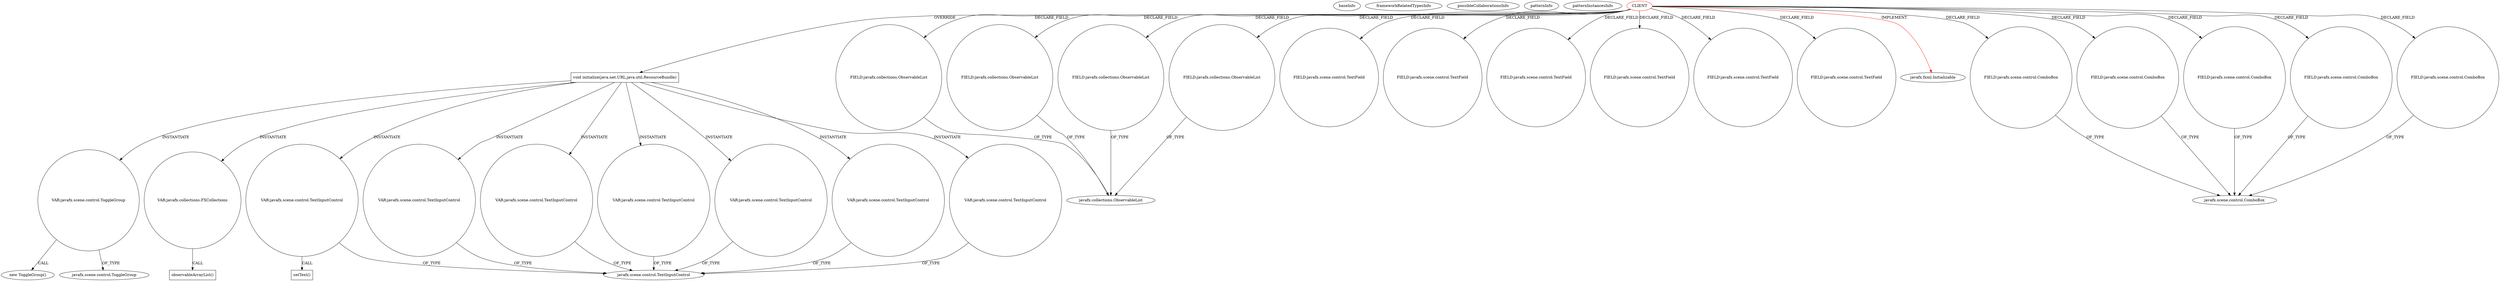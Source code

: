 digraph {
baseInfo[graphId=2543,category="pattern",isAnonymous=false,possibleRelation=false]
frameworkRelatedTypesInfo[0="javafx.fxml.Initializable"]
possibleCollaborationsInfo[]
patternInfo[frequency=2.0,patternRootClient=0]
patternInstancesInfo[0="bianconejo-CEFX~/bianconejo-CEFX/CEFX-master/src/cefx/CECommandeController.java~CECommandeController~2084",1="killjoy64-Scouting~/killjoy64-Scouting/Scouting-master/Robotics Scouting Client/src/org/petoskeypaladins/scouting/client/Controller.java~Controller~3456"]
295[label="new ToggleGroup()",vertexType="CONSTRUCTOR_CALL",isFrameworkType=false]
296[label="VAR:javafx.scene.control.ToggleGroup",vertexType="VARIABLE_EXPRESION",isFrameworkType=false,shape=circle]
104[label="void initialize(java.net.URL,java.util.ResourceBundle)",vertexType="OVERRIDING_METHOD_DECLARATION",isFrameworkType=false,shape=box]
0[label="CLIENT",vertexType="ROOT_CLIENT_CLASS_DECLARATION",isFrameworkType=false,color=red]
151[label="VAR:javafx.collections.FXCollections",vertexType="VARIABLE_EXPRESION",isFrameworkType=false,shape=circle]
62[label="FIELD:javafx.collections.ObservableList",vertexType="FIELD_DECLARATION",isFrameworkType=false,shape=circle]
3[label="javafx.collections.ObservableList",vertexType="FRAMEWORK_INTERFACE_TYPE",isFrameworkType=false]
40[label="FIELD:javafx.collections.ObservableList",vertexType="FIELD_DECLARATION",isFrameworkType=false,shape=circle]
46[label="FIELD:javafx.collections.ObservableList",vertexType="FIELD_DECLARATION",isFrameworkType=false,shape=circle]
2[label="FIELD:javafx.collections.ObservableList",vertexType="FIELD_DECLARATION",isFrameworkType=false,shape=circle]
146[label="VAR:javafx.scene.control.TextInputControl",vertexType="VARIABLE_EXPRESION",isFrameworkType=false,shape=circle]
126[label="VAR:javafx.scene.control.TextInputControl",vertexType="VARIABLE_EXPRESION",isFrameworkType=false,shape=circle]
141[label="VAR:javafx.scene.control.TextInputControl",vertexType="VARIABLE_EXPRESION",isFrameworkType=false,shape=circle]
131[label="VAR:javafx.scene.control.TextInputControl",vertexType="VARIABLE_EXPRESION",isFrameworkType=false,shape=circle]
136[label="VAR:javafx.scene.control.TextInputControl",vertexType="VARIABLE_EXPRESION",isFrameworkType=false,shape=circle]
244[label="VAR:javafx.scene.control.TextInputControl",vertexType="VARIABLE_EXPRESION",isFrameworkType=false,shape=circle]
123[label="VAR:javafx.scene.control.TextInputControl",vertexType="VARIABLE_EXPRESION",isFrameworkType=false,shape=circle]
297[label="javafx.scene.control.ToggleGroup",vertexType="FRAMEWORK_CLASS_TYPE",isFrameworkType=false]
125[label="javafx.scene.control.TextInputControl",vertexType="FRAMEWORK_CLASS_TYPE",isFrameworkType=false]
100[label="FIELD:javafx.scene.control.TextField",vertexType="FIELD_DECLARATION",isFrameworkType=false,shape=circle]
96[label="FIELD:javafx.scene.control.TextField",vertexType="FIELD_DECLARATION",isFrameworkType=false,shape=circle]
98[label="FIELD:javafx.scene.control.TextField",vertexType="FIELD_DECLARATION",isFrameworkType=false,shape=circle]
86[label="FIELD:javafx.scene.control.TextField",vertexType="FIELD_DECLARATION",isFrameworkType=false,shape=circle]
88[label="FIELD:javafx.scene.control.TextField",vertexType="FIELD_DECLARATION",isFrameworkType=false,shape=circle]
92[label="FIELD:javafx.scene.control.TextField",vertexType="FIELD_DECLARATION",isFrameworkType=false,shape=circle]
152[label="observableArrayList()",vertexType="INSIDE_CALL",isFrameworkType=false,shape=box]
1[label="javafx.fxml.Initializable",vertexType="FRAMEWORK_INTERFACE_TYPE",isFrameworkType=false]
38[label="FIELD:javafx.scene.control.ComboBox",vertexType="FIELD_DECLARATION",isFrameworkType=false,shape=circle]
31[label="javafx.scene.control.ComboBox",vertexType="FRAMEWORK_CLASS_TYPE",isFrameworkType=false]
32[label="FIELD:javafx.scene.control.ComboBox",vertexType="FIELD_DECLARATION",isFrameworkType=false,shape=circle]
36[label="FIELD:javafx.scene.control.ComboBox",vertexType="FIELD_DECLARATION",isFrameworkType=false,shape=circle]
34[label="FIELD:javafx.scene.control.ComboBox",vertexType="FIELD_DECLARATION",isFrameworkType=false,shape=circle]
30[label="FIELD:javafx.scene.control.ComboBox",vertexType="FIELD_DECLARATION",isFrameworkType=false,shape=circle]
193[label="setText()",vertexType="INSIDE_CALL",isFrameworkType=false,shape=box]
0->104[label="OVERRIDE"]
296->297[label="OF_TYPE"]
46->3[label="OF_TYPE"]
30->31[label="OF_TYPE"]
62->3[label="OF_TYPE"]
104->123[label="INSTANTIATE"]
0->98[label="DECLARE_FIELD"]
141->125[label="OF_TYPE"]
136->125[label="OF_TYPE"]
126->125[label="OF_TYPE"]
123->125[label="OF_TYPE"]
0->96[label="DECLARE_FIELD"]
0->1[label="IMPLEMENT",color=red]
0->2[label="DECLARE_FIELD"]
104->244[label="INSTANTIATE"]
0->86[label="DECLARE_FIELD"]
32->31[label="OF_TYPE"]
34->31[label="OF_TYPE"]
104->131[label="INSTANTIATE"]
104->136[label="INSTANTIATE"]
0->36[label="DECLARE_FIELD"]
131->125[label="OF_TYPE"]
0->100[label="DECLARE_FIELD"]
151->152[label="CALL"]
0->62[label="DECLARE_FIELD"]
0->32[label="DECLARE_FIELD"]
146->193[label="CALL"]
0->30[label="DECLARE_FIELD"]
0->88[label="DECLARE_FIELD"]
0->46[label="DECLARE_FIELD"]
104->126[label="INSTANTIATE"]
104->151[label="INSTANTIATE"]
244->125[label="OF_TYPE"]
0->92[label="DECLARE_FIELD"]
40->3[label="OF_TYPE"]
0->38[label="DECLARE_FIELD"]
146->125[label="OF_TYPE"]
0->40[label="DECLARE_FIELD"]
104->296[label="INSTANTIATE"]
296->295[label="CALL"]
104->141[label="INSTANTIATE"]
36->31[label="OF_TYPE"]
2->3[label="OF_TYPE"]
0->34[label="DECLARE_FIELD"]
38->31[label="OF_TYPE"]
104->146[label="INSTANTIATE"]
}

